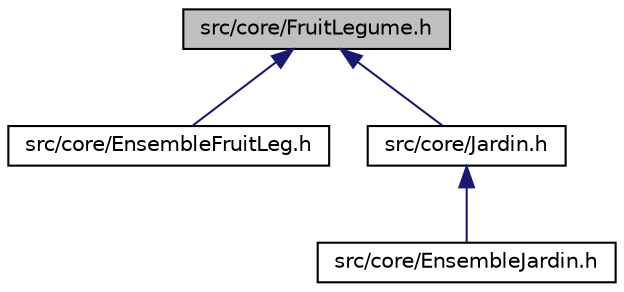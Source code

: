 digraph "src/core/FruitLegume.h"
{
 // LATEX_PDF_SIZE
  edge [fontname="Helvetica",fontsize="10",labelfontname="Helvetica",labelfontsize="10"];
  node [fontname="Helvetica",fontsize="10",shape=record];
  Node1 [label="src/core/FruitLegume.h",height=0.2,width=0.4,color="black", fillcolor="grey75", style="filled", fontcolor="black",tooltip="Module gérant un FruitLegume."];
  Node1 -> Node2 [dir="back",color="midnightblue",fontsize="10",style="solid",fontname="Helvetica"];
  Node2 [label="src/core/EnsembleFruitLeg.h",height=0.2,width=0.4,color="black", fillcolor="white", style="filled",URL="$EnsembleFruitLeg_8h.html",tooltip="Module gérant un ensemble de FruitLegume."];
  Node1 -> Node3 [dir="back",color="midnightblue",fontsize="10",style="solid",fontname="Helvetica"];
  Node3 [label="src/core/Jardin.h",height=0.2,width=0.4,color="black", fillcolor="white", style="filled",URL="$Jardin_8h.html",tooltip="Module gérant un parcelle de jardin."];
  Node3 -> Node4 [dir="back",color="midnightblue",fontsize="10",style="solid",fontname="Helvetica"];
  Node4 [label="src/core/EnsembleJardin.h",height=0.2,width=0.4,color="black", fillcolor="white", style="filled",URL="$EnsembleJardin_8h.html",tooltip="Module gérant tout le jardin."];
}
